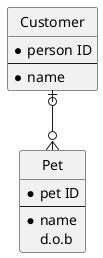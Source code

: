 @startuml Vet ERD

hide circle

entity customer as "Customer" {
   * person ID
   --
   * name
}

entity pet as "Pet"  {
   * pet ID
   --
   * name
     d.o.b
}

customer |o--o{ pet 

@enduml